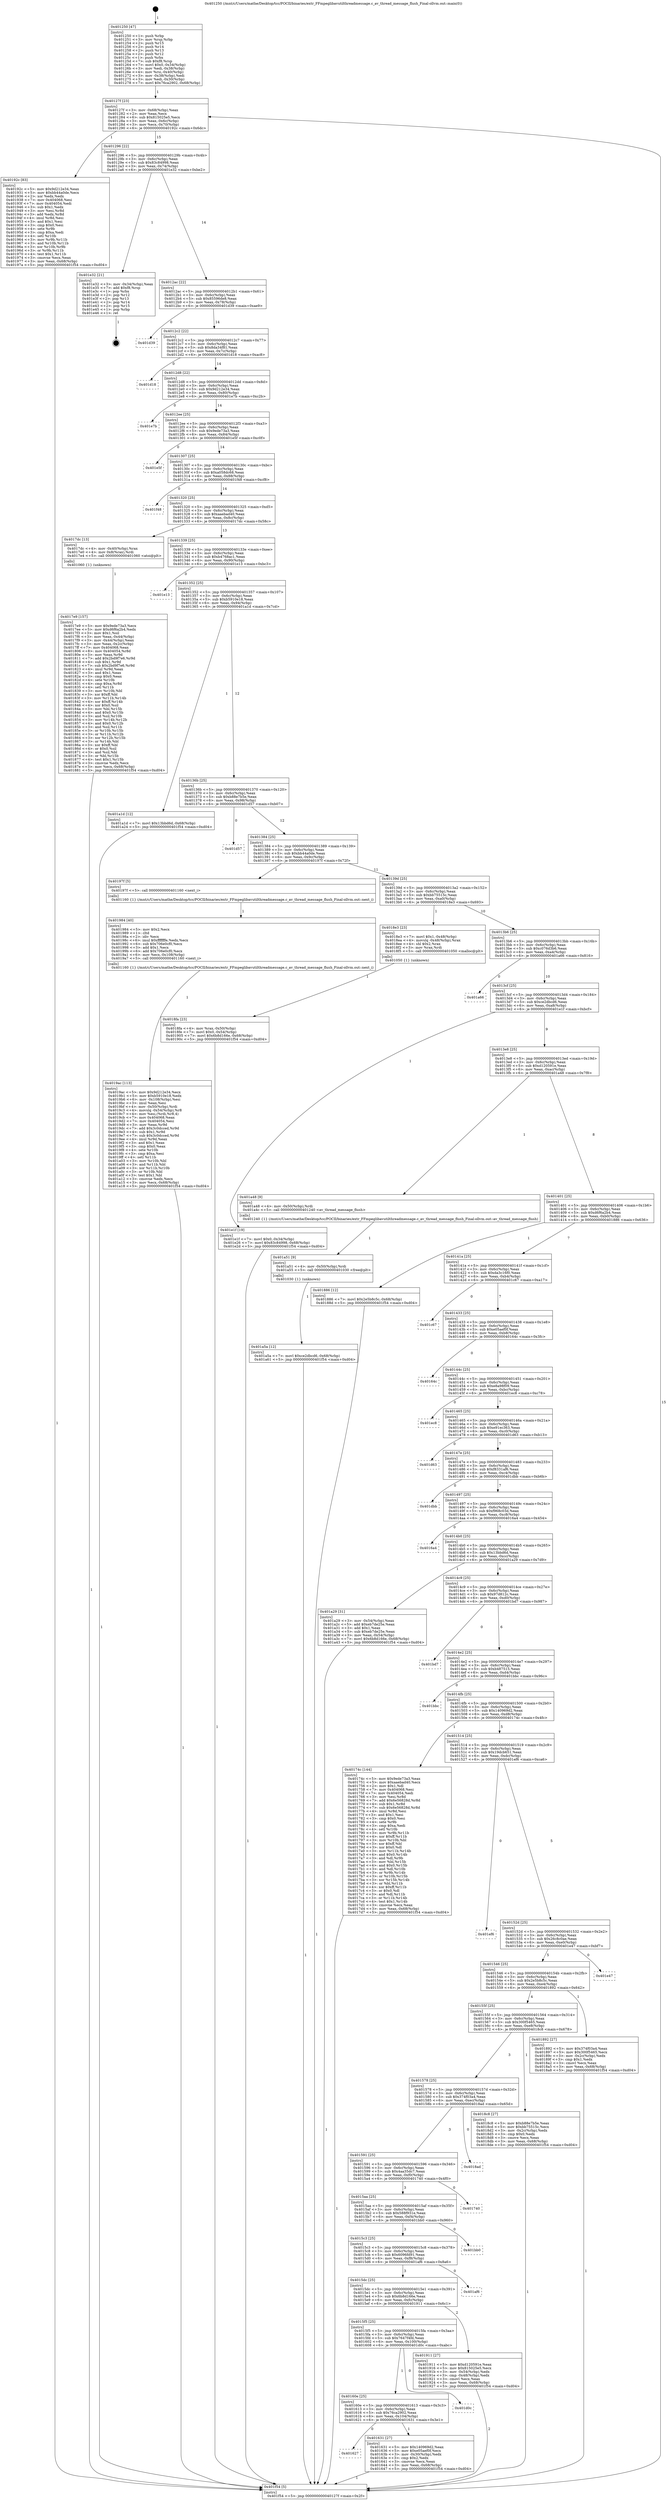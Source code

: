 digraph "0x401250" {
  label = "0x401250 (/mnt/c/Users/mathe/Desktop/tcc/POCII/binaries/extr_FFmpeglibavutilthreadmessage.c_av_thread_message_flush_Final-ollvm.out::main(0))"
  labelloc = "t"
  node[shape=record]

  Entry [label="",width=0.3,height=0.3,shape=circle,fillcolor=black,style=filled]
  "0x40127f" [label="{
     0x40127f [23]\l
     | [instrs]\l
     &nbsp;&nbsp;0x40127f \<+3\>: mov -0x68(%rbp),%eax\l
     &nbsp;&nbsp;0x401282 \<+2\>: mov %eax,%ecx\l
     &nbsp;&nbsp;0x401284 \<+6\>: sub $0x815025e5,%ecx\l
     &nbsp;&nbsp;0x40128a \<+3\>: mov %eax,-0x6c(%rbp)\l
     &nbsp;&nbsp;0x40128d \<+3\>: mov %ecx,-0x70(%rbp)\l
     &nbsp;&nbsp;0x401290 \<+6\>: je 000000000040192c \<main+0x6dc\>\l
  }"]
  "0x40192c" [label="{
     0x40192c [83]\l
     | [instrs]\l
     &nbsp;&nbsp;0x40192c \<+5\>: mov $0x9d212e34,%eax\l
     &nbsp;&nbsp;0x401931 \<+5\>: mov $0xbb44a0de,%ecx\l
     &nbsp;&nbsp;0x401936 \<+2\>: xor %edx,%edx\l
     &nbsp;&nbsp;0x401938 \<+7\>: mov 0x404068,%esi\l
     &nbsp;&nbsp;0x40193f \<+7\>: mov 0x404054,%edi\l
     &nbsp;&nbsp;0x401946 \<+3\>: sub $0x1,%edx\l
     &nbsp;&nbsp;0x401949 \<+3\>: mov %esi,%r8d\l
     &nbsp;&nbsp;0x40194c \<+3\>: add %edx,%r8d\l
     &nbsp;&nbsp;0x40194f \<+4\>: imul %r8d,%esi\l
     &nbsp;&nbsp;0x401953 \<+3\>: and $0x1,%esi\l
     &nbsp;&nbsp;0x401956 \<+3\>: cmp $0x0,%esi\l
     &nbsp;&nbsp;0x401959 \<+4\>: sete %r9b\l
     &nbsp;&nbsp;0x40195d \<+3\>: cmp $0xa,%edi\l
     &nbsp;&nbsp;0x401960 \<+4\>: setl %r10b\l
     &nbsp;&nbsp;0x401964 \<+3\>: mov %r9b,%r11b\l
     &nbsp;&nbsp;0x401967 \<+3\>: and %r10b,%r11b\l
     &nbsp;&nbsp;0x40196a \<+3\>: xor %r10b,%r9b\l
     &nbsp;&nbsp;0x40196d \<+3\>: or %r9b,%r11b\l
     &nbsp;&nbsp;0x401970 \<+4\>: test $0x1,%r11b\l
     &nbsp;&nbsp;0x401974 \<+3\>: cmovne %ecx,%eax\l
     &nbsp;&nbsp;0x401977 \<+3\>: mov %eax,-0x68(%rbp)\l
     &nbsp;&nbsp;0x40197a \<+5\>: jmp 0000000000401f54 \<main+0xd04\>\l
  }"]
  "0x401296" [label="{
     0x401296 [22]\l
     | [instrs]\l
     &nbsp;&nbsp;0x401296 \<+5\>: jmp 000000000040129b \<main+0x4b\>\l
     &nbsp;&nbsp;0x40129b \<+3\>: mov -0x6c(%rbp),%eax\l
     &nbsp;&nbsp;0x40129e \<+5\>: sub $0x83c84998,%eax\l
     &nbsp;&nbsp;0x4012a3 \<+3\>: mov %eax,-0x74(%rbp)\l
     &nbsp;&nbsp;0x4012a6 \<+6\>: je 0000000000401e32 \<main+0xbe2\>\l
  }"]
  Exit [label="",width=0.3,height=0.3,shape=circle,fillcolor=black,style=filled,peripheries=2]
  "0x401e32" [label="{
     0x401e32 [21]\l
     | [instrs]\l
     &nbsp;&nbsp;0x401e32 \<+3\>: mov -0x34(%rbp),%eax\l
     &nbsp;&nbsp;0x401e35 \<+7\>: add $0xf8,%rsp\l
     &nbsp;&nbsp;0x401e3c \<+1\>: pop %rbx\l
     &nbsp;&nbsp;0x401e3d \<+2\>: pop %r12\l
     &nbsp;&nbsp;0x401e3f \<+2\>: pop %r13\l
     &nbsp;&nbsp;0x401e41 \<+2\>: pop %r14\l
     &nbsp;&nbsp;0x401e43 \<+2\>: pop %r15\l
     &nbsp;&nbsp;0x401e45 \<+1\>: pop %rbp\l
     &nbsp;&nbsp;0x401e46 \<+1\>: ret\l
  }"]
  "0x4012ac" [label="{
     0x4012ac [22]\l
     | [instrs]\l
     &nbsp;&nbsp;0x4012ac \<+5\>: jmp 00000000004012b1 \<main+0x61\>\l
     &nbsp;&nbsp;0x4012b1 \<+3\>: mov -0x6c(%rbp),%eax\l
     &nbsp;&nbsp;0x4012b4 \<+5\>: sub $0x85596de8,%eax\l
     &nbsp;&nbsp;0x4012b9 \<+3\>: mov %eax,-0x78(%rbp)\l
     &nbsp;&nbsp;0x4012bc \<+6\>: je 0000000000401d39 \<main+0xae9\>\l
  }"]
  "0x401a5a" [label="{
     0x401a5a [12]\l
     | [instrs]\l
     &nbsp;&nbsp;0x401a5a \<+7\>: movl $0xce2dbcd6,-0x68(%rbp)\l
     &nbsp;&nbsp;0x401a61 \<+5\>: jmp 0000000000401f54 \<main+0xd04\>\l
  }"]
  "0x401d39" [label="{
     0x401d39\l
  }", style=dashed]
  "0x4012c2" [label="{
     0x4012c2 [22]\l
     | [instrs]\l
     &nbsp;&nbsp;0x4012c2 \<+5\>: jmp 00000000004012c7 \<main+0x77\>\l
     &nbsp;&nbsp;0x4012c7 \<+3\>: mov -0x6c(%rbp),%eax\l
     &nbsp;&nbsp;0x4012ca \<+5\>: sub $0x8da34f81,%eax\l
     &nbsp;&nbsp;0x4012cf \<+3\>: mov %eax,-0x7c(%rbp)\l
     &nbsp;&nbsp;0x4012d2 \<+6\>: je 0000000000401d18 \<main+0xac8\>\l
  }"]
  "0x401a51" [label="{
     0x401a51 [9]\l
     | [instrs]\l
     &nbsp;&nbsp;0x401a51 \<+4\>: mov -0x50(%rbp),%rdi\l
     &nbsp;&nbsp;0x401a55 \<+5\>: call 0000000000401030 \<free@plt\>\l
     | [calls]\l
     &nbsp;&nbsp;0x401030 \{1\} (unknown)\l
  }"]
  "0x401d18" [label="{
     0x401d18\l
  }", style=dashed]
  "0x4012d8" [label="{
     0x4012d8 [22]\l
     | [instrs]\l
     &nbsp;&nbsp;0x4012d8 \<+5\>: jmp 00000000004012dd \<main+0x8d\>\l
     &nbsp;&nbsp;0x4012dd \<+3\>: mov -0x6c(%rbp),%eax\l
     &nbsp;&nbsp;0x4012e0 \<+5\>: sub $0x9d212e34,%eax\l
     &nbsp;&nbsp;0x4012e5 \<+3\>: mov %eax,-0x80(%rbp)\l
     &nbsp;&nbsp;0x4012e8 \<+6\>: je 0000000000401e7b \<main+0xc2b\>\l
  }"]
  "0x4019ac" [label="{
     0x4019ac [113]\l
     | [instrs]\l
     &nbsp;&nbsp;0x4019ac \<+5\>: mov $0x9d212e34,%ecx\l
     &nbsp;&nbsp;0x4019b1 \<+5\>: mov $0xb5910e18,%edx\l
     &nbsp;&nbsp;0x4019b6 \<+6\>: mov -0x108(%rbp),%esi\l
     &nbsp;&nbsp;0x4019bc \<+3\>: imul %eax,%esi\l
     &nbsp;&nbsp;0x4019bf \<+4\>: mov -0x50(%rbp),%rdi\l
     &nbsp;&nbsp;0x4019c3 \<+4\>: movslq -0x54(%rbp),%r8\l
     &nbsp;&nbsp;0x4019c7 \<+4\>: mov %esi,(%rdi,%r8,4)\l
     &nbsp;&nbsp;0x4019cb \<+7\>: mov 0x404068,%eax\l
     &nbsp;&nbsp;0x4019d2 \<+7\>: mov 0x404054,%esi\l
     &nbsp;&nbsp;0x4019d9 \<+3\>: mov %eax,%r9d\l
     &nbsp;&nbsp;0x4019dc \<+7\>: add $0x3c0dcced,%r9d\l
     &nbsp;&nbsp;0x4019e3 \<+4\>: sub $0x1,%r9d\l
     &nbsp;&nbsp;0x4019e7 \<+7\>: sub $0x3c0dcced,%r9d\l
     &nbsp;&nbsp;0x4019ee \<+4\>: imul %r9d,%eax\l
     &nbsp;&nbsp;0x4019f2 \<+3\>: and $0x1,%eax\l
     &nbsp;&nbsp;0x4019f5 \<+3\>: cmp $0x0,%eax\l
     &nbsp;&nbsp;0x4019f8 \<+4\>: sete %r10b\l
     &nbsp;&nbsp;0x4019fc \<+3\>: cmp $0xa,%esi\l
     &nbsp;&nbsp;0x4019ff \<+4\>: setl %r11b\l
     &nbsp;&nbsp;0x401a03 \<+3\>: mov %r10b,%bl\l
     &nbsp;&nbsp;0x401a06 \<+3\>: and %r11b,%bl\l
     &nbsp;&nbsp;0x401a09 \<+3\>: xor %r11b,%r10b\l
     &nbsp;&nbsp;0x401a0c \<+3\>: or %r10b,%bl\l
     &nbsp;&nbsp;0x401a0f \<+3\>: test $0x1,%bl\l
     &nbsp;&nbsp;0x401a12 \<+3\>: cmovne %edx,%ecx\l
     &nbsp;&nbsp;0x401a15 \<+3\>: mov %ecx,-0x68(%rbp)\l
     &nbsp;&nbsp;0x401a18 \<+5\>: jmp 0000000000401f54 \<main+0xd04\>\l
  }"]
  "0x401e7b" [label="{
     0x401e7b\l
  }", style=dashed]
  "0x4012ee" [label="{
     0x4012ee [25]\l
     | [instrs]\l
     &nbsp;&nbsp;0x4012ee \<+5\>: jmp 00000000004012f3 \<main+0xa3\>\l
     &nbsp;&nbsp;0x4012f3 \<+3\>: mov -0x6c(%rbp),%eax\l
     &nbsp;&nbsp;0x4012f6 \<+5\>: sub $0x9ede73a3,%eax\l
     &nbsp;&nbsp;0x4012fb \<+6\>: mov %eax,-0x84(%rbp)\l
     &nbsp;&nbsp;0x401301 \<+6\>: je 0000000000401e5f \<main+0xc0f\>\l
  }"]
  "0x401984" [label="{
     0x401984 [40]\l
     | [instrs]\l
     &nbsp;&nbsp;0x401984 \<+5\>: mov $0x2,%ecx\l
     &nbsp;&nbsp;0x401989 \<+1\>: cltd\l
     &nbsp;&nbsp;0x40198a \<+2\>: idiv %ecx\l
     &nbsp;&nbsp;0x40198c \<+6\>: imul $0xfffffffe,%edx,%ecx\l
     &nbsp;&nbsp;0x401992 \<+6\>: sub $0x706e0cf0,%ecx\l
     &nbsp;&nbsp;0x401998 \<+3\>: add $0x1,%ecx\l
     &nbsp;&nbsp;0x40199b \<+6\>: add $0x706e0cf0,%ecx\l
     &nbsp;&nbsp;0x4019a1 \<+6\>: mov %ecx,-0x108(%rbp)\l
     &nbsp;&nbsp;0x4019a7 \<+5\>: call 0000000000401160 \<next_i\>\l
     | [calls]\l
     &nbsp;&nbsp;0x401160 \{1\} (/mnt/c/Users/mathe/Desktop/tcc/POCII/binaries/extr_FFmpeglibavutilthreadmessage.c_av_thread_message_flush_Final-ollvm.out::next_i)\l
  }"]
  "0x401e5f" [label="{
     0x401e5f\l
  }", style=dashed]
  "0x401307" [label="{
     0x401307 [25]\l
     | [instrs]\l
     &nbsp;&nbsp;0x401307 \<+5\>: jmp 000000000040130c \<main+0xbc\>\l
     &nbsp;&nbsp;0x40130c \<+3\>: mov -0x6c(%rbp),%eax\l
     &nbsp;&nbsp;0x40130f \<+5\>: sub $0xa058dc68,%eax\l
     &nbsp;&nbsp;0x401314 \<+6\>: mov %eax,-0x88(%rbp)\l
     &nbsp;&nbsp;0x40131a \<+6\>: je 0000000000401f48 \<main+0xcf8\>\l
  }"]
  "0x4018fa" [label="{
     0x4018fa [23]\l
     | [instrs]\l
     &nbsp;&nbsp;0x4018fa \<+4\>: mov %rax,-0x50(%rbp)\l
     &nbsp;&nbsp;0x4018fe \<+7\>: movl $0x0,-0x54(%rbp)\l
     &nbsp;&nbsp;0x401905 \<+7\>: movl $0x6b8d166e,-0x68(%rbp)\l
     &nbsp;&nbsp;0x40190c \<+5\>: jmp 0000000000401f54 \<main+0xd04\>\l
  }"]
  "0x401f48" [label="{
     0x401f48\l
  }", style=dashed]
  "0x401320" [label="{
     0x401320 [25]\l
     | [instrs]\l
     &nbsp;&nbsp;0x401320 \<+5\>: jmp 0000000000401325 \<main+0xd5\>\l
     &nbsp;&nbsp;0x401325 \<+3\>: mov -0x6c(%rbp),%eax\l
     &nbsp;&nbsp;0x401328 \<+5\>: sub $0xaaebad40,%eax\l
     &nbsp;&nbsp;0x40132d \<+6\>: mov %eax,-0x8c(%rbp)\l
     &nbsp;&nbsp;0x401333 \<+6\>: je 00000000004017dc \<main+0x58c\>\l
  }"]
  "0x4017e9" [label="{
     0x4017e9 [157]\l
     | [instrs]\l
     &nbsp;&nbsp;0x4017e9 \<+5\>: mov $0x9ede73a3,%ecx\l
     &nbsp;&nbsp;0x4017ee \<+5\>: mov $0xd6f6a2b4,%edx\l
     &nbsp;&nbsp;0x4017f3 \<+3\>: mov $0x1,%sil\l
     &nbsp;&nbsp;0x4017f6 \<+3\>: mov %eax,-0x44(%rbp)\l
     &nbsp;&nbsp;0x4017f9 \<+3\>: mov -0x44(%rbp),%eax\l
     &nbsp;&nbsp;0x4017fc \<+3\>: mov %eax,-0x2c(%rbp)\l
     &nbsp;&nbsp;0x4017ff \<+7\>: mov 0x404068,%eax\l
     &nbsp;&nbsp;0x401806 \<+8\>: mov 0x404054,%r8d\l
     &nbsp;&nbsp;0x40180e \<+3\>: mov %eax,%r9d\l
     &nbsp;&nbsp;0x401811 \<+7\>: add $0x2bd9f7e6,%r9d\l
     &nbsp;&nbsp;0x401818 \<+4\>: sub $0x1,%r9d\l
     &nbsp;&nbsp;0x40181c \<+7\>: sub $0x2bd9f7e6,%r9d\l
     &nbsp;&nbsp;0x401823 \<+4\>: imul %r9d,%eax\l
     &nbsp;&nbsp;0x401827 \<+3\>: and $0x1,%eax\l
     &nbsp;&nbsp;0x40182a \<+3\>: cmp $0x0,%eax\l
     &nbsp;&nbsp;0x40182d \<+4\>: sete %r10b\l
     &nbsp;&nbsp;0x401831 \<+4\>: cmp $0xa,%r8d\l
     &nbsp;&nbsp;0x401835 \<+4\>: setl %r11b\l
     &nbsp;&nbsp;0x401839 \<+3\>: mov %r10b,%bl\l
     &nbsp;&nbsp;0x40183c \<+3\>: xor $0xff,%bl\l
     &nbsp;&nbsp;0x40183f \<+3\>: mov %r11b,%r14b\l
     &nbsp;&nbsp;0x401842 \<+4\>: xor $0xff,%r14b\l
     &nbsp;&nbsp;0x401846 \<+4\>: xor $0x0,%sil\l
     &nbsp;&nbsp;0x40184a \<+3\>: mov %bl,%r15b\l
     &nbsp;&nbsp;0x40184d \<+4\>: and $0x0,%r15b\l
     &nbsp;&nbsp;0x401851 \<+3\>: and %sil,%r10b\l
     &nbsp;&nbsp;0x401854 \<+3\>: mov %r14b,%r12b\l
     &nbsp;&nbsp;0x401857 \<+4\>: and $0x0,%r12b\l
     &nbsp;&nbsp;0x40185b \<+3\>: and %sil,%r11b\l
     &nbsp;&nbsp;0x40185e \<+3\>: or %r10b,%r15b\l
     &nbsp;&nbsp;0x401861 \<+3\>: or %r11b,%r12b\l
     &nbsp;&nbsp;0x401864 \<+3\>: xor %r12b,%r15b\l
     &nbsp;&nbsp;0x401867 \<+3\>: or %r14b,%bl\l
     &nbsp;&nbsp;0x40186a \<+3\>: xor $0xff,%bl\l
     &nbsp;&nbsp;0x40186d \<+4\>: or $0x0,%sil\l
     &nbsp;&nbsp;0x401871 \<+3\>: and %sil,%bl\l
     &nbsp;&nbsp;0x401874 \<+3\>: or %bl,%r15b\l
     &nbsp;&nbsp;0x401877 \<+4\>: test $0x1,%r15b\l
     &nbsp;&nbsp;0x40187b \<+3\>: cmovne %edx,%ecx\l
     &nbsp;&nbsp;0x40187e \<+3\>: mov %ecx,-0x68(%rbp)\l
     &nbsp;&nbsp;0x401881 \<+5\>: jmp 0000000000401f54 \<main+0xd04\>\l
  }"]
  "0x4017dc" [label="{
     0x4017dc [13]\l
     | [instrs]\l
     &nbsp;&nbsp;0x4017dc \<+4\>: mov -0x40(%rbp),%rax\l
     &nbsp;&nbsp;0x4017e0 \<+4\>: mov 0x8(%rax),%rdi\l
     &nbsp;&nbsp;0x4017e4 \<+5\>: call 0000000000401060 \<atoi@plt\>\l
     | [calls]\l
     &nbsp;&nbsp;0x401060 \{1\} (unknown)\l
  }"]
  "0x401339" [label="{
     0x401339 [25]\l
     | [instrs]\l
     &nbsp;&nbsp;0x401339 \<+5\>: jmp 000000000040133e \<main+0xee\>\l
     &nbsp;&nbsp;0x40133e \<+3\>: mov -0x6c(%rbp),%eax\l
     &nbsp;&nbsp;0x401341 \<+5\>: sub $0xb4768ac1,%eax\l
     &nbsp;&nbsp;0x401346 \<+6\>: mov %eax,-0x90(%rbp)\l
     &nbsp;&nbsp;0x40134c \<+6\>: je 0000000000401e13 \<main+0xbc3\>\l
  }"]
  "0x401250" [label="{
     0x401250 [47]\l
     | [instrs]\l
     &nbsp;&nbsp;0x401250 \<+1\>: push %rbp\l
     &nbsp;&nbsp;0x401251 \<+3\>: mov %rsp,%rbp\l
     &nbsp;&nbsp;0x401254 \<+2\>: push %r15\l
     &nbsp;&nbsp;0x401256 \<+2\>: push %r14\l
     &nbsp;&nbsp;0x401258 \<+2\>: push %r13\l
     &nbsp;&nbsp;0x40125a \<+2\>: push %r12\l
     &nbsp;&nbsp;0x40125c \<+1\>: push %rbx\l
     &nbsp;&nbsp;0x40125d \<+7\>: sub $0xf8,%rsp\l
     &nbsp;&nbsp;0x401264 \<+7\>: movl $0x0,-0x34(%rbp)\l
     &nbsp;&nbsp;0x40126b \<+3\>: mov %edi,-0x38(%rbp)\l
     &nbsp;&nbsp;0x40126e \<+4\>: mov %rsi,-0x40(%rbp)\l
     &nbsp;&nbsp;0x401272 \<+3\>: mov -0x38(%rbp),%edi\l
     &nbsp;&nbsp;0x401275 \<+3\>: mov %edi,-0x30(%rbp)\l
     &nbsp;&nbsp;0x401278 \<+7\>: movl $0x76ca2902,-0x68(%rbp)\l
  }"]
  "0x401e13" [label="{
     0x401e13\l
  }", style=dashed]
  "0x401352" [label="{
     0x401352 [25]\l
     | [instrs]\l
     &nbsp;&nbsp;0x401352 \<+5\>: jmp 0000000000401357 \<main+0x107\>\l
     &nbsp;&nbsp;0x401357 \<+3\>: mov -0x6c(%rbp),%eax\l
     &nbsp;&nbsp;0x40135a \<+5\>: sub $0xb5910e18,%eax\l
     &nbsp;&nbsp;0x40135f \<+6\>: mov %eax,-0x94(%rbp)\l
     &nbsp;&nbsp;0x401365 \<+6\>: je 0000000000401a1d \<main+0x7cd\>\l
  }"]
  "0x401f54" [label="{
     0x401f54 [5]\l
     | [instrs]\l
     &nbsp;&nbsp;0x401f54 \<+5\>: jmp 000000000040127f \<main+0x2f\>\l
  }"]
  "0x401a1d" [label="{
     0x401a1d [12]\l
     | [instrs]\l
     &nbsp;&nbsp;0x401a1d \<+7\>: movl $0x13bbd6d,-0x68(%rbp)\l
     &nbsp;&nbsp;0x401a24 \<+5\>: jmp 0000000000401f54 \<main+0xd04\>\l
  }"]
  "0x40136b" [label="{
     0x40136b [25]\l
     | [instrs]\l
     &nbsp;&nbsp;0x40136b \<+5\>: jmp 0000000000401370 \<main+0x120\>\l
     &nbsp;&nbsp;0x401370 \<+3\>: mov -0x6c(%rbp),%eax\l
     &nbsp;&nbsp;0x401373 \<+5\>: sub $0xb88e7b5e,%eax\l
     &nbsp;&nbsp;0x401378 \<+6\>: mov %eax,-0x98(%rbp)\l
     &nbsp;&nbsp;0x40137e \<+6\>: je 0000000000401d57 \<main+0xb07\>\l
  }"]
  "0x401627" [label="{
     0x401627\l
  }", style=dashed]
  "0x401d57" [label="{
     0x401d57\l
  }", style=dashed]
  "0x401384" [label="{
     0x401384 [25]\l
     | [instrs]\l
     &nbsp;&nbsp;0x401384 \<+5\>: jmp 0000000000401389 \<main+0x139\>\l
     &nbsp;&nbsp;0x401389 \<+3\>: mov -0x6c(%rbp),%eax\l
     &nbsp;&nbsp;0x40138c \<+5\>: sub $0xbb44a0de,%eax\l
     &nbsp;&nbsp;0x401391 \<+6\>: mov %eax,-0x9c(%rbp)\l
     &nbsp;&nbsp;0x401397 \<+6\>: je 000000000040197f \<main+0x72f\>\l
  }"]
  "0x401631" [label="{
     0x401631 [27]\l
     | [instrs]\l
     &nbsp;&nbsp;0x401631 \<+5\>: mov $0x140969d2,%eax\l
     &nbsp;&nbsp;0x401636 \<+5\>: mov $0xe05aef0f,%ecx\l
     &nbsp;&nbsp;0x40163b \<+3\>: mov -0x30(%rbp),%edx\l
     &nbsp;&nbsp;0x40163e \<+3\>: cmp $0x2,%edx\l
     &nbsp;&nbsp;0x401641 \<+3\>: cmovne %ecx,%eax\l
     &nbsp;&nbsp;0x401644 \<+3\>: mov %eax,-0x68(%rbp)\l
     &nbsp;&nbsp;0x401647 \<+5\>: jmp 0000000000401f54 \<main+0xd04\>\l
  }"]
  "0x40197f" [label="{
     0x40197f [5]\l
     | [instrs]\l
     &nbsp;&nbsp;0x40197f \<+5\>: call 0000000000401160 \<next_i\>\l
     | [calls]\l
     &nbsp;&nbsp;0x401160 \{1\} (/mnt/c/Users/mathe/Desktop/tcc/POCII/binaries/extr_FFmpeglibavutilthreadmessage.c_av_thread_message_flush_Final-ollvm.out::next_i)\l
  }"]
  "0x40139d" [label="{
     0x40139d [25]\l
     | [instrs]\l
     &nbsp;&nbsp;0x40139d \<+5\>: jmp 00000000004013a2 \<main+0x152\>\l
     &nbsp;&nbsp;0x4013a2 \<+3\>: mov -0x6c(%rbp),%eax\l
     &nbsp;&nbsp;0x4013a5 \<+5\>: sub $0xbb75515c,%eax\l
     &nbsp;&nbsp;0x4013aa \<+6\>: mov %eax,-0xa0(%rbp)\l
     &nbsp;&nbsp;0x4013b0 \<+6\>: je 00000000004018e3 \<main+0x693\>\l
  }"]
  "0x40160e" [label="{
     0x40160e [25]\l
     | [instrs]\l
     &nbsp;&nbsp;0x40160e \<+5\>: jmp 0000000000401613 \<main+0x3c3\>\l
     &nbsp;&nbsp;0x401613 \<+3\>: mov -0x6c(%rbp),%eax\l
     &nbsp;&nbsp;0x401616 \<+5\>: sub $0x76ca2902,%eax\l
     &nbsp;&nbsp;0x40161b \<+6\>: mov %eax,-0x104(%rbp)\l
     &nbsp;&nbsp;0x401621 \<+6\>: je 0000000000401631 \<main+0x3e1\>\l
  }"]
  "0x4018e3" [label="{
     0x4018e3 [23]\l
     | [instrs]\l
     &nbsp;&nbsp;0x4018e3 \<+7\>: movl $0x1,-0x48(%rbp)\l
     &nbsp;&nbsp;0x4018ea \<+4\>: movslq -0x48(%rbp),%rax\l
     &nbsp;&nbsp;0x4018ee \<+4\>: shl $0x2,%rax\l
     &nbsp;&nbsp;0x4018f2 \<+3\>: mov %rax,%rdi\l
     &nbsp;&nbsp;0x4018f5 \<+5\>: call 0000000000401050 \<malloc@plt\>\l
     | [calls]\l
     &nbsp;&nbsp;0x401050 \{1\} (unknown)\l
  }"]
  "0x4013b6" [label="{
     0x4013b6 [25]\l
     | [instrs]\l
     &nbsp;&nbsp;0x4013b6 \<+5\>: jmp 00000000004013bb \<main+0x16b\>\l
     &nbsp;&nbsp;0x4013bb \<+3\>: mov -0x6c(%rbp),%eax\l
     &nbsp;&nbsp;0x4013be \<+5\>: sub $0xc076d3b6,%eax\l
     &nbsp;&nbsp;0x4013c3 \<+6\>: mov %eax,-0xa4(%rbp)\l
     &nbsp;&nbsp;0x4013c9 \<+6\>: je 0000000000401a66 \<main+0x816\>\l
  }"]
  "0x401d0c" [label="{
     0x401d0c\l
  }", style=dashed]
  "0x401a66" [label="{
     0x401a66\l
  }", style=dashed]
  "0x4013cf" [label="{
     0x4013cf [25]\l
     | [instrs]\l
     &nbsp;&nbsp;0x4013cf \<+5\>: jmp 00000000004013d4 \<main+0x184\>\l
     &nbsp;&nbsp;0x4013d4 \<+3\>: mov -0x6c(%rbp),%eax\l
     &nbsp;&nbsp;0x4013d7 \<+5\>: sub $0xce2dbcd6,%eax\l
     &nbsp;&nbsp;0x4013dc \<+6\>: mov %eax,-0xa8(%rbp)\l
     &nbsp;&nbsp;0x4013e2 \<+6\>: je 0000000000401e1f \<main+0xbcf\>\l
  }"]
  "0x4015f5" [label="{
     0x4015f5 [25]\l
     | [instrs]\l
     &nbsp;&nbsp;0x4015f5 \<+5\>: jmp 00000000004015fa \<main+0x3aa\>\l
     &nbsp;&nbsp;0x4015fa \<+3\>: mov -0x6c(%rbp),%eax\l
     &nbsp;&nbsp;0x4015fd \<+5\>: sub $0x7647f4fd,%eax\l
     &nbsp;&nbsp;0x401602 \<+6\>: mov %eax,-0x100(%rbp)\l
     &nbsp;&nbsp;0x401608 \<+6\>: je 0000000000401d0c \<main+0xabc\>\l
  }"]
  "0x401e1f" [label="{
     0x401e1f [19]\l
     | [instrs]\l
     &nbsp;&nbsp;0x401e1f \<+7\>: movl $0x0,-0x34(%rbp)\l
     &nbsp;&nbsp;0x401e26 \<+7\>: movl $0x83c84998,-0x68(%rbp)\l
     &nbsp;&nbsp;0x401e2d \<+5\>: jmp 0000000000401f54 \<main+0xd04\>\l
  }"]
  "0x4013e8" [label="{
     0x4013e8 [25]\l
     | [instrs]\l
     &nbsp;&nbsp;0x4013e8 \<+5\>: jmp 00000000004013ed \<main+0x19d\>\l
     &nbsp;&nbsp;0x4013ed \<+3\>: mov -0x6c(%rbp),%eax\l
     &nbsp;&nbsp;0x4013f0 \<+5\>: sub $0xd120591e,%eax\l
     &nbsp;&nbsp;0x4013f5 \<+6\>: mov %eax,-0xac(%rbp)\l
     &nbsp;&nbsp;0x4013fb \<+6\>: je 0000000000401a48 \<main+0x7f8\>\l
  }"]
  "0x401911" [label="{
     0x401911 [27]\l
     | [instrs]\l
     &nbsp;&nbsp;0x401911 \<+5\>: mov $0xd120591e,%eax\l
     &nbsp;&nbsp;0x401916 \<+5\>: mov $0x815025e5,%ecx\l
     &nbsp;&nbsp;0x40191b \<+3\>: mov -0x54(%rbp),%edx\l
     &nbsp;&nbsp;0x40191e \<+3\>: cmp -0x48(%rbp),%edx\l
     &nbsp;&nbsp;0x401921 \<+3\>: cmovl %ecx,%eax\l
     &nbsp;&nbsp;0x401924 \<+3\>: mov %eax,-0x68(%rbp)\l
     &nbsp;&nbsp;0x401927 \<+5\>: jmp 0000000000401f54 \<main+0xd04\>\l
  }"]
  "0x401a48" [label="{
     0x401a48 [9]\l
     | [instrs]\l
     &nbsp;&nbsp;0x401a48 \<+4\>: mov -0x50(%rbp),%rdi\l
     &nbsp;&nbsp;0x401a4c \<+5\>: call 0000000000401240 \<av_thread_message_flush\>\l
     | [calls]\l
     &nbsp;&nbsp;0x401240 \{1\} (/mnt/c/Users/mathe/Desktop/tcc/POCII/binaries/extr_FFmpeglibavutilthreadmessage.c_av_thread_message_flush_Final-ollvm.out::av_thread_message_flush)\l
  }"]
  "0x401401" [label="{
     0x401401 [25]\l
     | [instrs]\l
     &nbsp;&nbsp;0x401401 \<+5\>: jmp 0000000000401406 \<main+0x1b6\>\l
     &nbsp;&nbsp;0x401406 \<+3\>: mov -0x6c(%rbp),%eax\l
     &nbsp;&nbsp;0x401409 \<+5\>: sub $0xd6f6a2b4,%eax\l
     &nbsp;&nbsp;0x40140e \<+6\>: mov %eax,-0xb0(%rbp)\l
     &nbsp;&nbsp;0x401414 \<+6\>: je 0000000000401886 \<main+0x636\>\l
  }"]
  "0x4015dc" [label="{
     0x4015dc [25]\l
     | [instrs]\l
     &nbsp;&nbsp;0x4015dc \<+5\>: jmp 00000000004015e1 \<main+0x391\>\l
     &nbsp;&nbsp;0x4015e1 \<+3\>: mov -0x6c(%rbp),%eax\l
     &nbsp;&nbsp;0x4015e4 \<+5\>: sub $0x6b8d166e,%eax\l
     &nbsp;&nbsp;0x4015e9 \<+6\>: mov %eax,-0xfc(%rbp)\l
     &nbsp;&nbsp;0x4015ef \<+6\>: je 0000000000401911 \<main+0x6c1\>\l
  }"]
  "0x401886" [label="{
     0x401886 [12]\l
     | [instrs]\l
     &nbsp;&nbsp;0x401886 \<+7\>: movl $0x2e5b8c5c,-0x68(%rbp)\l
     &nbsp;&nbsp;0x40188d \<+5\>: jmp 0000000000401f54 \<main+0xd04\>\l
  }"]
  "0x40141a" [label="{
     0x40141a [25]\l
     | [instrs]\l
     &nbsp;&nbsp;0x40141a \<+5\>: jmp 000000000040141f \<main+0x1cf\>\l
     &nbsp;&nbsp;0x40141f \<+3\>: mov -0x6c(%rbp),%eax\l
     &nbsp;&nbsp;0x401422 \<+5\>: sub $0xda3c16f0,%eax\l
     &nbsp;&nbsp;0x401427 \<+6\>: mov %eax,-0xb4(%rbp)\l
     &nbsp;&nbsp;0x40142d \<+6\>: je 0000000000401c67 \<main+0xa17\>\l
  }"]
  "0x401af6" [label="{
     0x401af6\l
  }", style=dashed]
  "0x401c67" [label="{
     0x401c67\l
  }", style=dashed]
  "0x401433" [label="{
     0x401433 [25]\l
     | [instrs]\l
     &nbsp;&nbsp;0x401433 \<+5\>: jmp 0000000000401438 \<main+0x1e8\>\l
     &nbsp;&nbsp;0x401438 \<+3\>: mov -0x6c(%rbp),%eax\l
     &nbsp;&nbsp;0x40143b \<+5\>: sub $0xe05aef0f,%eax\l
     &nbsp;&nbsp;0x401440 \<+6\>: mov %eax,-0xb8(%rbp)\l
     &nbsp;&nbsp;0x401446 \<+6\>: je 000000000040164c \<main+0x3fc\>\l
  }"]
  "0x4015c3" [label="{
     0x4015c3 [25]\l
     | [instrs]\l
     &nbsp;&nbsp;0x4015c3 \<+5\>: jmp 00000000004015c8 \<main+0x378\>\l
     &nbsp;&nbsp;0x4015c8 \<+3\>: mov -0x6c(%rbp),%eax\l
     &nbsp;&nbsp;0x4015cb \<+5\>: sub $0x6096fd91,%eax\l
     &nbsp;&nbsp;0x4015d0 \<+6\>: mov %eax,-0xf8(%rbp)\l
     &nbsp;&nbsp;0x4015d6 \<+6\>: je 0000000000401af6 \<main+0x8a6\>\l
  }"]
  "0x40164c" [label="{
     0x40164c\l
  }", style=dashed]
  "0x40144c" [label="{
     0x40144c [25]\l
     | [instrs]\l
     &nbsp;&nbsp;0x40144c \<+5\>: jmp 0000000000401451 \<main+0x201\>\l
     &nbsp;&nbsp;0x401451 \<+3\>: mov -0x6c(%rbp),%eax\l
     &nbsp;&nbsp;0x401454 \<+5\>: sub $0xe8a98f09,%eax\l
     &nbsp;&nbsp;0x401459 \<+6\>: mov %eax,-0xbc(%rbp)\l
     &nbsp;&nbsp;0x40145f \<+6\>: je 0000000000401ec8 \<main+0xc78\>\l
  }"]
  "0x401bb0" [label="{
     0x401bb0\l
  }", style=dashed]
  "0x401ec8" [label="{
     0x401ec8\l
  }", style=dashed]
  "0x401465" [label="{
     0x401465 [25]\l
     | [instrs]\l
     &nbsp;&nbsp;0x401465 \<+5\>: jmp 000000000040146a \<main+0x21a\>\l
     &nbsp;&nbsp;0x40146a \<+3\>: mov -0x6c(%rbp),%eax\l
     &nbsp;&nbsp;0x40146d \<+5\>: sub $0xe91ec363,%eax\l
     &nbsp;&nbsp;0x401472 \<+6\>: mov %eax,-0xc0(%rbp)\l
     &nbsp;&nbsp;0x401478 \<+6\>: je 0000000000401d63 \<main+0xb13\>\l
  }"]
  "0x4015aa" [label="{
     0x4015aa [25]\l
     | [instrs]\l
     &nbsp;&nbsp;0x4015aa \<+5\>: jmp 00000000004015af \<main+0x35f\>\l
     &nbsp;&nbsp;0x4015af \<+3\>: mov -0x6c(%rbp),%eax\l
     &nbsp;&nbsp;0x4015b2 \<+5\>: sub $0x588f931e,%eax\l
     &nbsp;&nbsp;0x4015b7 \<+6\>: mov %eax,-0xf4(%rbp)\l
     &nbsp;&nbsp;0x4015bd \<+6\>: je 0000000000401bb0 \<main+0x960\>\l
  }"]
  "0x401d63" [label="{
     0x401d63\l
  }", style=dashed]
  "0x40147e" [label="{
     0x40147e [25]\l
     | [instrs]\l
     &nbsp;&nbsp;0x40147e \<+5\>: jmp 0000000000401483 \<main+0x233\>\l
     &nbsp;&nbsp;0x401483 \<+3\>: mov -0x6c(%rbp),%eax\l
     &nbsp;&nbsp;0x401486 \<+5\>: sub $0xf8331af6,%eax\l
     &nbsp;&nbsp;0x40148b \<+6\>: mov %eax,-0xc4(%rbp)\l
     &nbsp;&nbsp;0x401491 \<+6\>: je 0000000000401dbb \<main+0xb6b\>\l
  }"]
  "0x401740" [label="{
     0x401740\l
  }", style=dashed]
  "0x401dbb" [label="{
     0x401dbb\l
  }", style=dashed]
  "0x401497" [label="{
     0x401497 [25]\l
     | [instrs]\l
     &nbsp;&nbsp;0x401497 \<+5\>: jmp 000000000040149c \<main+0x24c\>\l
     &nbsp;&nbsp;0x40149c \<+3\>: mov -0x6c(%rbp),%eax\l
     &nbsp;&nbsp;0x40149f \<+5\>: sub $0xf968c03d,%eax\l
     &nbsp;&nbsp;0x4014a4 \<+6\>: mov %eax,-0xc8(%rbp)\l
     &nbsp;&nbsp;0x4014aa \<+6\>: je 00000000004016a4 \<main+0x454\>\l
  }"]
  "0x401591" [label="{
     0x401591 [25]\l
     | [instrs]\l
     &nbsp;&nbsp;0x401591 \<+5\>: jmp 0000000000401596 \<main+0x346\>\l
     &nbsp;&nbsp;0x401596 \<+3\>: mov -0x6c(%rbp),%eax\l
     &nbsp;&nbsp;0x401599 \<+5\>: sub $0x4aa35dc7,%eax\l
     &nbsp;&nbsp;0x40159e \<+6\>: mov %eax,-0xf0(%rbp)\l
     &nbsp;&nbsp;0x4015a4 \<+6\>: je 0000000000401740 \<main+0x4f0\>\l
  }"]
  "0x4016a4" [label="{
     0x4016a4\l
  }", style=dashed]
  "0x4014b0" [label="{
     0x4014b0 [25]\l
     | [instrs]\l
     &nbsp;&nbsp;0x4014b0 \<+5\>: jmp 00000000004014b5 \<main+0x265\>\l
     &nbsp;&nbsp;0x4014b5 \<+3\>: mov -0x6c(%rbp),%eax\l
     &nbsp;&nbsp;0x4014b8 \<+5\>: sub $0x13bbd6d,%eax\l
     &nbsp;&nbsp;0x4014bd \<+6\>: mov %eax,-0xcc(%rbp)\l
     &nbsp;&nbsp;0x4014c3 \<+6\>: je 0000000000401a29 \<main+0x7d9\>\l
  }"]
  "0x4018ad" [label="{
     0x4018ad\l
  }", style=dashed]
  "0x401a29" [label="{
     0x401a29 [31]\l
     | [instrs]\l
     &nbsp;&nbsp;0x401a29 \<+3\>: mov -0x54(%rbp),%eax\l
     &nbsp;&nbsp;0x401a2c \<+5\>: add $0xeb7de25e,%eax\l
     &nbsp;&nbsp;0x401a31 \<+3\>: add $0x1,%eax\l
     &nbsp;&nbsp;0x401a34 \<+5\>: sub $0xeb7de25e,%eax\l
     &nbsp;&nbsp;0x401a39 \<+3\>: mov %eax,-0x54(%rbp)\l
     &nbsp;&nbsp;0x401a3c \<+7\>: movl $0x6b8d166e,-0x68(%rbp)\l
     &nbsp;&nbsp;0x401a43 \<+5\>: jmp 0000000000401f54 \<main+0xd04\>\l
  }"]
  "0x4014c9" [label="{
     0x4014c9 [25]\l
     | [instrs]\l
     &nbsp;&nbsp;0x4014c9 \<+5\>: jmp 00000000004014ce \<main+0x27e\>\l
     &nbsp;&nbsp;0x4014ce \<+3\>: mov -0x6c(%rbp),%eax\l
     &nbsp;&nbsp;0x4014d1 \<+5\>: sub $0x97d812c,%eax\l
     &nbsp;&nbsp;0x4014d6 \<+6\>: mov %eax,-0xd0(%rbp)\l
     &nbsp;&nbsp;0x4014dc \<+6\>: je 0000000000401bd7 \<main+0x987\>\l
  }"]
  "0x401578" [label="{
     0x401578 [25]\l
     | [instrs]\l
     &nbsp;&nbsp;0x401578 \<+5\>: jmp 000000000040157d \<main+0x32d\>\l
     &nbsp;&nbsp;0x40157d \<+3\>: mov -0x6c(%rbp),%eax\l
     &nbsp;&nbsp;0x401580 \<+5\>: sub $0x374f03a4,%eax\l
     &nbsp;&nbsp;0x401585 \<+6\>: mov %eax,-0xec(%rbp)\l
     &nbsp;&nbsp;0x40158b \<+6\>: je 00000000004018ad \<main+0x65d\>\l
  }"]
  "0x401bd7" [label="{
     0x401bd7\l
  }", style=dashed]
  "0x4014e2" [label="{
     0x4014e2 [25]\l
     | [instrs]\l
     &nbsp;&nbsp;0x4014e2 \<+5\>: jmp 00000000004014e7 \<main+0x297\>\l
     &nbsp;&nbsp;0x4014e7 \<+3\>: mov -0x6c(%rbp),%eax\l
     &nbsp;&nbsp;0x4014ea \<+5\>: sub $0xb487515,%eax\l
     &nbsp;&nbsp;0x4014ef \<+6\>: mov %eax,-0xd4(%rbp)\l
     &nbsp;&nbsp;0x4014f5 \<+6\>: je 0000000000401bbc \<main+0x96c\>\l
  }"]
  "0x4018c8" [label="{
     0x4018c8 [27]\l
     | [instrs]\l
     &nbsp;&nbsp;0x4018c8 \<+5\>: mov $0xb88e7b5e,%eax\l
     &nbsp;&nbsp;0x4018cd \<+5\>: mov $0xbb75515c,%ecx\l
     &nbsp;&nbsp;0x4018d2 \<+3\>: mov -0x2c(%rbp),%edx\l
     &nbsp;&nbsp;0x4018d5 \<+3\>: cmp $0x0,%edx\l
     &nbsp;&nbsp;0x4018d8 \<+3\>: cmove %ecx,%eax\l
     &nbsp;&nbsp;0x4018db \<+3\>: mov %eax,-0x68(%rbp)\l
     &nbsp;&nbsp;0x4018de \<+5\>: jmp 0000000000401f54 \<main+0xd04\>\l
  }"]
  "0x401bbc" [label="{
     0x401bbc\l
  }", style=dashed]
  "0x4014fb" [label="{
     0x4014fb [25]\l
     | [instrs]\l
     &nbsp;&nbsp;0x4014fb \<+5\>: jmp 0000000000401500 \<main+0x2b0\>\l
     &nbsp;&nbsp;0x401500 \<+3\>: mov -0x6c(%rbp),%eax\l
     &nbsp;&nbsp;0x401503 \<+5\>: sub $0x140969d2,%eax\l
     &nbsp;&nbsp;0x401508 \<+6\>: mov %eax,-0xd8(%rbp)\l
     &nbsp;&nbsp;0x40150e \<+6\>: je 000000000040174c \<main+0x4fc\>\l
  }"]
  "0x40155f" [label="{
     0x40155f [25]\l
     | [instrs]\l
     &nbsp;&nbsp;0x40155f \<+5\>: jmp 0000000000401564 \<main+0x314\>\l
     &nbsp;&nbsp;0x401564 \<+3\>: mov -0x6c(%rbp),%eax\l
     &nbsp;&nbsp;0x401567 \<+5\>: sub $0x300f5465,%eax\l
     &nbsp;&nbsp;0x40156c \<+6\>: mov %eax,-0xe8(%rbp)\l
     &nbsp;&nbsp;0x401572 \<+6\>: je 00000000004018c8 \<main+0x678\>\l
  }"]
  "0x40174c" [label="{
     0x40174c [144]\l
     | [instrs]\l
     &nbsp;&nbsp;0x40174c \<+5\>: mov $0x9ede73a3,%eax\l
     &nbsp;&nbsp;0x401751 \<+5\>: mov $0xaaebad40,%ecx\l
     &nbsp;&nbsp;0x401756 \<+2\>: mov $0x1,%dl\l
     &nbsp;&nbsp;0x401758 \<+7\>: mov 0x404068,%esi\l
     &nbsp;&nbsp;0x40175f \<+7\>: mov 0x404054,%edi\l
     &nbsp;&nbsp;0x401766 \<+3\>: mov %esi,%r8d\l
     &nbsp;&nbsp;0x401769 \<+7\>: add $0x6e56828d,%r8d\l
     &nbsp;&nbsp;0x401770 \<+4\>: sub $0x1,%r8d\l
     &nbsp;&nbsp;0x401774 \<+7\>: sub $0x6e56828d,%r8d\l
     &nbsp;&nbsp;0x40177b \<+4\>: imul %r8d,%esi\l
     &nbsp;&nbsp;0x40177f \<+3\>: and $0x1,%esi\l
     &nbsp;&nbsp;0x401782 \<+3\>: cmp $0x0,%esi\l
     &nbsp;&nbsp;0x401785 \<+4\>: sete %r9b\l
     &nbsp;&nbsp;0x401789 \<+3\>: cmp $0xa,%edi\l
     &nbsp;&nbsp;0x40178c \<+4\>: setl %r10b\l
     &nbsp;&nbsp;0x401790 \<+3\>: mov %r9b,%r11b\l
     &nbsp;&nbsp;0x401793 \<+4\>: xor $0xff,%r11b\l
     &nbsp;&nbsp;0x401797 \<+3\>: mov %r10b,%bl\l
     &nbsp;&nbsp;0x40179a \<+3\>: xor $0xff,%bl\l
     &nbsp;&nbsp;0x40179d \<+3\>: xor $0x0,%dl\l
     &nbsp;&nbsp;0x4017a0 \<+3\>: mov %r11b,%r14b\l
     &nbsp;&nbsp;0x4017a3 \<+4\>: and $0x0,%r14b\l
     &nbsp;&nbsp;0x4017a7 \<+3\>: and %dl,%r9b\l
     &nbsp;&nbsp;0x4017aa \<+3\>: mov %bl,%r15b\l
     &nbsp;&nbsp;0x4017ad \<+4\>: and $0x0,%r15b\l
     &nbsp;&nbsp;0x4017b1 \<+3\>: and %dl,%r10b\l
     &nbsp;&nbsp;0x4017b4 \<+3\>: or %r9b,%r14b\l
     &nbsp;&nbsp;0x4017b7 \<+3\>: or %r10b,%r15b\l
     &nbsp;&nbsp;0x4017ba \<+3\>: xor %r15b,%r14b\l
     &nbsp;&nbsp;0x4017bd \<+3\>: or %bl,%r11b\l
     &nbsp;&nbsp;0x4017c0 \<+4\>: xor $0xff,%r11b\l
     &nbsp;&nbsp;0x4017c4 \<+3\>: or $0x0,%dl\l
     &nbsp;&nbsp;0x4017c7 \<+3\>: and %dl,%r11b\l
     &nbsp;&nbsp;0x4017ca \<+3\>: or %r11b,%r14b\l
     &nbsp;&nbsp;0x4017cd \<+4\>: test $0x1,%r14b\l
     &nbsp;&nbsp;0x4017d1 \<+3\>: cmovne %ecx,%eax\l
     &nbsp;&nbsp;0x4017d4 \<+3\>: mov %eax,-0x68(%rbp)\l
     &nbsp;&nbsp;0x4017d7 \<+5\>: jmp 0000000000401f54 \<main+0xd04\>\l
  }"]
  "0x401514" [label="{
     0x401514 [25]\l
     | [instrs]\l
     &nbsp;&nbsp;0x401514 \<+5\>: jmp 0000000000401519 \<main+0x2c9\>\l
     &nbsp;&nbsp;0x401519 \<+3\>: mov -0x6c(%rbp),%eax\l
     &nbsp;&nbsp;0x40151c \<+5\>: sub $0x19dcb651,%eax\l
     &nbsp;&nbsp;0x401521 \<+6\>: mov %eax,-0xdc(%rbp)\l
     &nbsp;&nbsp;0x401527 \<+6\>: je 0000000000401ef6 \<main+0xca6\>\l
  }"]
  "0x401892" [label="{
     0x401892 [27]\l
     | [instrs]\l
     &nbsp;&nbsp;0x401892 \<+5\>: mov $0x374f03a4,%eax\l
     &nbsp;&nbsp;0x401897 \<+5\>: mov $0x300f5465,%ecx\l
     &nbsp;&nbsp;0x40189c \<+3\>: mov -0x2c(%rbp),%edx\l
     &nbsp;&nbsp;0x40189f \<+3\>: cmp $0x1,%edx\l
     &nbsp;&nbsp;0x4018a2 \<+3\>: cmovl %ecx,%eax\l
     &nbsp;&nbsp;0x4018a5 \<+3\>: mov %eax,-0x68(%rbp)\l
     &nbsp;&nbsp;0x4018a8 \<+5\>: jmp 0000000000401f54 \<main+0xd04\>\l
  }"]
  "0x401ef6" [label="{
     0x401ef6\l
  }", style=dashed]
  "0x40152d" [label="{
     0x40152d [25]\l
     | [instrs]\l
     &nbsp;&nbsp;0x40152d \<+5\>: jmp 0000000000401532 \<main+0x2e2\>\l
     &nbsp;&nbsp;0x401532 \<+3\>: mov -0x6c(%rbp),%eax\l
     &nbsp;&nbsp;0x401535 \<+5\>: sub $0x26c8c0ae,%eax\l
     &nbsp;&nbsp;0x40153a \<+6\>: mov %eax,-0xe0(%rbp)\l
     &nbsp;&nbsp;0x401540 \<+6\>: je 0000000000401e47 \<main+0xbf7\>\l
  }"]
  "0x401546" [label="{
     0x401546 [25]\l
     | [instrs]\l
     &nbsp;&nbsp;0x401546 \<+5\>: jmp 000000000040154b \<main+0x2fb\>\l
     &nbsp;&nbsp;0x40154b \<+3\>: mov -0x6c(%rbp),%eax\l
     &nbsp;&nbsp;0x40154e \<+5\>: sub $0x2e5b8c5c,%eax\l
     &nbsp;&nbsp;0x401553 \<+6\>: mov %eax,-0xe4(%rbp)\l
     &nbsp;&nbsp;0x401559 \<+6\>: je 0000000000401892 \<main+0x642\>\l
  }"]
  "0x401e47" [label="{
     0x401e47\l
  }", style=dashed]
  Entry -> "0x401250" [label=" 1"]
  "0x40127f" -> "0x40192c" [label=" 1"]
  "0x40127f" -> "0x401296" [label=" 15"]
  "0x401e32" -> Exit [label=" 1"]
  "0x401296" -> "0x401e32" [label=" 1"]
  "0x401296" -> "0x4012ac" [label=" 14"]
  "0x401e1f" -> "0x401f54" [label=" 1"]
  "0x4012ac" -> "0x401d39" [label=" 0"]
  "0x4012ac" -> "0x4012c2" [label=" 14"]
  "0x401a5a" -> "0x401f54" [label=" 1"]
  "0x4012c2" -> "0x401d18" [label=" 0"]
  "0x4012c2" -> "0x4012d8" [label=" 14"]
  "0x401a51" -> "0x401a5a" [label=" 1"]
  "0x4012d8" -> "0x401e7b" [label=" 0"]
  "0x4012d8" -> "0x4012ee" [label=" 14"]
  "0x401a48" -> "0x401a51" [label=" 1"]
  "0x4012ee" -> "0x401e5f" [label=" 0"]
  "0x4012ee" -> "0x401307" [label=" 14"]
  "0x401a29" -> "0x401f54" [label=" 1"]
  "0x401307" -> "0x401f48" [label=" 0"]
  "0x401307" -> "0x401320" [label=" 14"]
  "0x401a1d" -> "0x401f54" [label=" 1"]
  "0x401320" -> "0x4017dc" [label=" 1"]
  "0x401320" -> "0x401339" [label=" 13"]
  "0x4019ac" -> "0x401f54" [label=" 1"]
  "0x401339" -> "0x401e13" [label=" 0"]
  "0x401339" -> "0x401352" [label=" 13"]
  "0x401984" -> "0x4019ac" [label=" 1"]
  "0x401352" -> "0x401a1d" [label=" 1"]
  "0x401352" -> "0x40136b" [label=" 12"]
  "0x40197f" -> "0x401984" [label=" 1"]
  "0x40136b" -> "0x401d57" [label=" 0"]
  "0x40136b" -> "0x401384" [label=" 12"]
  "0x40192c" -> "0x401f54" [label=" 1"]
  "0x401384" -> "0x40197f" [label=" 1"]
  "0x401384" -> "0x40139d" [label=" 11"]
  "0x401911" -> "0x401f54" [label=" 2"]
  "0x40139d" -> "0x4018e3" [label=" 1"]
  "0x40139d" -> "0x4013b6" [label=" 10"]
  "0x4018e3" -> "0x4018fa" [label=" 1"]
  "0x4013b6" -> "0x401a66" [label=" 0"]
  "0x4013b6" -> "0x4013cf" [label=" 10"]
  "0x4018c8" -> "0x401f54" [label=" 1"]
  "0x4013cf" -> "0x401e1f" [label=" 1"]
  "0x4013cf" -> "0x4013e8" [label=" 9"]
  "0x401886" -> "0x401f54" [label=" 1"]
  "0x4013e8" -> "0x401a48" [label=" 1"]
  "0x4013e8" -> "0x401401" [label=" 8"]
  "0x4017e9" -> "0x401f54" [label=" 1"]
  "0x401401" -> "0x401886" [label=" 1"]
  "0x401401" -> "0x40141a" [label=" 7"]
  "0x40174c" -> "0x401f54" [label=" 1"]
  "0x40141a" -> "0x401c67" [label=" 0"]
  "0x40141a" -> "0x401433" [label=" 7"]
  "0x401f54" -> "0x40127f" [label=" 15"]
  "0x401433" -> "0x40164c" [label=" 0"]
  "0x401433" -> "0x40144c" [label=" 7"]
  "0x401631" -> "0x401f54" [label=" 1"]
  "0x40144c" -> "0x401ec8" [label=" 0"]
  "0x40144c" -> "0x401465" [label=" 7"]
  "0x40160e" -> "0x401627" [label=" 0"]
  "0x401465" -> "0x401d63" [label=" 0"]
  "0x401465" -> "0x40147e" [label=" 7"]
  "0x4018fa" -> "0x401f54" [label=" 1"]
  "0x40147e" -> "0x401dbb" [label=" 0"]
  "0x40147e" -> "0x401497" [label=" 7"]
  "0x4015f5" -> "0x40160e" [label=" 1"]
  "0x401497" -> "0x4016a4" [label=" 0"]
  "0x401497" -> "0x4014b0" [label=" 7"]
  "0x401892" -> "0x401f54" [label=" 1"]
  "0x4014b0" -> "0x401a29" [label=" 1"]
  "0x4014b0" -> "0x4014c9" [label=" 6"]
  "0x4015dc" -> "0x4015f5" [label=" 1"]
  "0x4014c9" -> "0x401bd7" [label=" 0"]
  "0x4014c9" -> "0x4014e2" [label=" 6"]
  "0x4017dc" -> "0x4017e9" [label=" 1"]
  "0x4014e2" -> "0x401bbc" [label=" 0"]
  "0x4014e2" -> "0x4014fb" [label=" 6"]
  "0x4015c3" -> "0x4015dc" [label=" 3"]
  "0x4014fb" -> "0x40174c" [label=" 1"]
  "0x4014fb" -> "0x401514" [label=" 5"]
  "0x401250" -> "0x40127f" [label=" 1"]
  "0x401514" -> "0x401ef6" [label=" 0"]
  "0x401514" -> "0x40152d" [label=" 5"]
  "0x4015aa" -> "0x4015c3" [label=" 3"]
  "0x40152d" -> "0x401e47" [label=" 0"]
  "0x40152d" -> "0x401546" [label=" 5"]
  "0x4015aa" -> "0x401bb0" [label=" 0"]
  "0x401546" -> "0x401892" [label=" 1"]
  "0x401546" -> "0x40155f" [label=" 4"]
  "0x4015c3" -> "0x401af6" [label=" 0"]
  "0x40155f" -> "0x4018c8" [label=" 1"]
  "0x40155f" -> "0x401578" [label=" 3"]
  "0x4015dc" -> "0x401911" [label=" 2"]
  "0x401578" -> "0x4018ad" [label=" 0"]
  "0x401578" -> "0x401591" [label=" 3"]
  "0x4015f5" -> "0x401d0c" [label=" 0"]
  "0x401591" -> "0x401740" [label=" 0"]
  "0x401591" -> "0x4015aa" [label=" 3"]
  "0x40160e" -> "0x401631" [label=" 1"]
}
